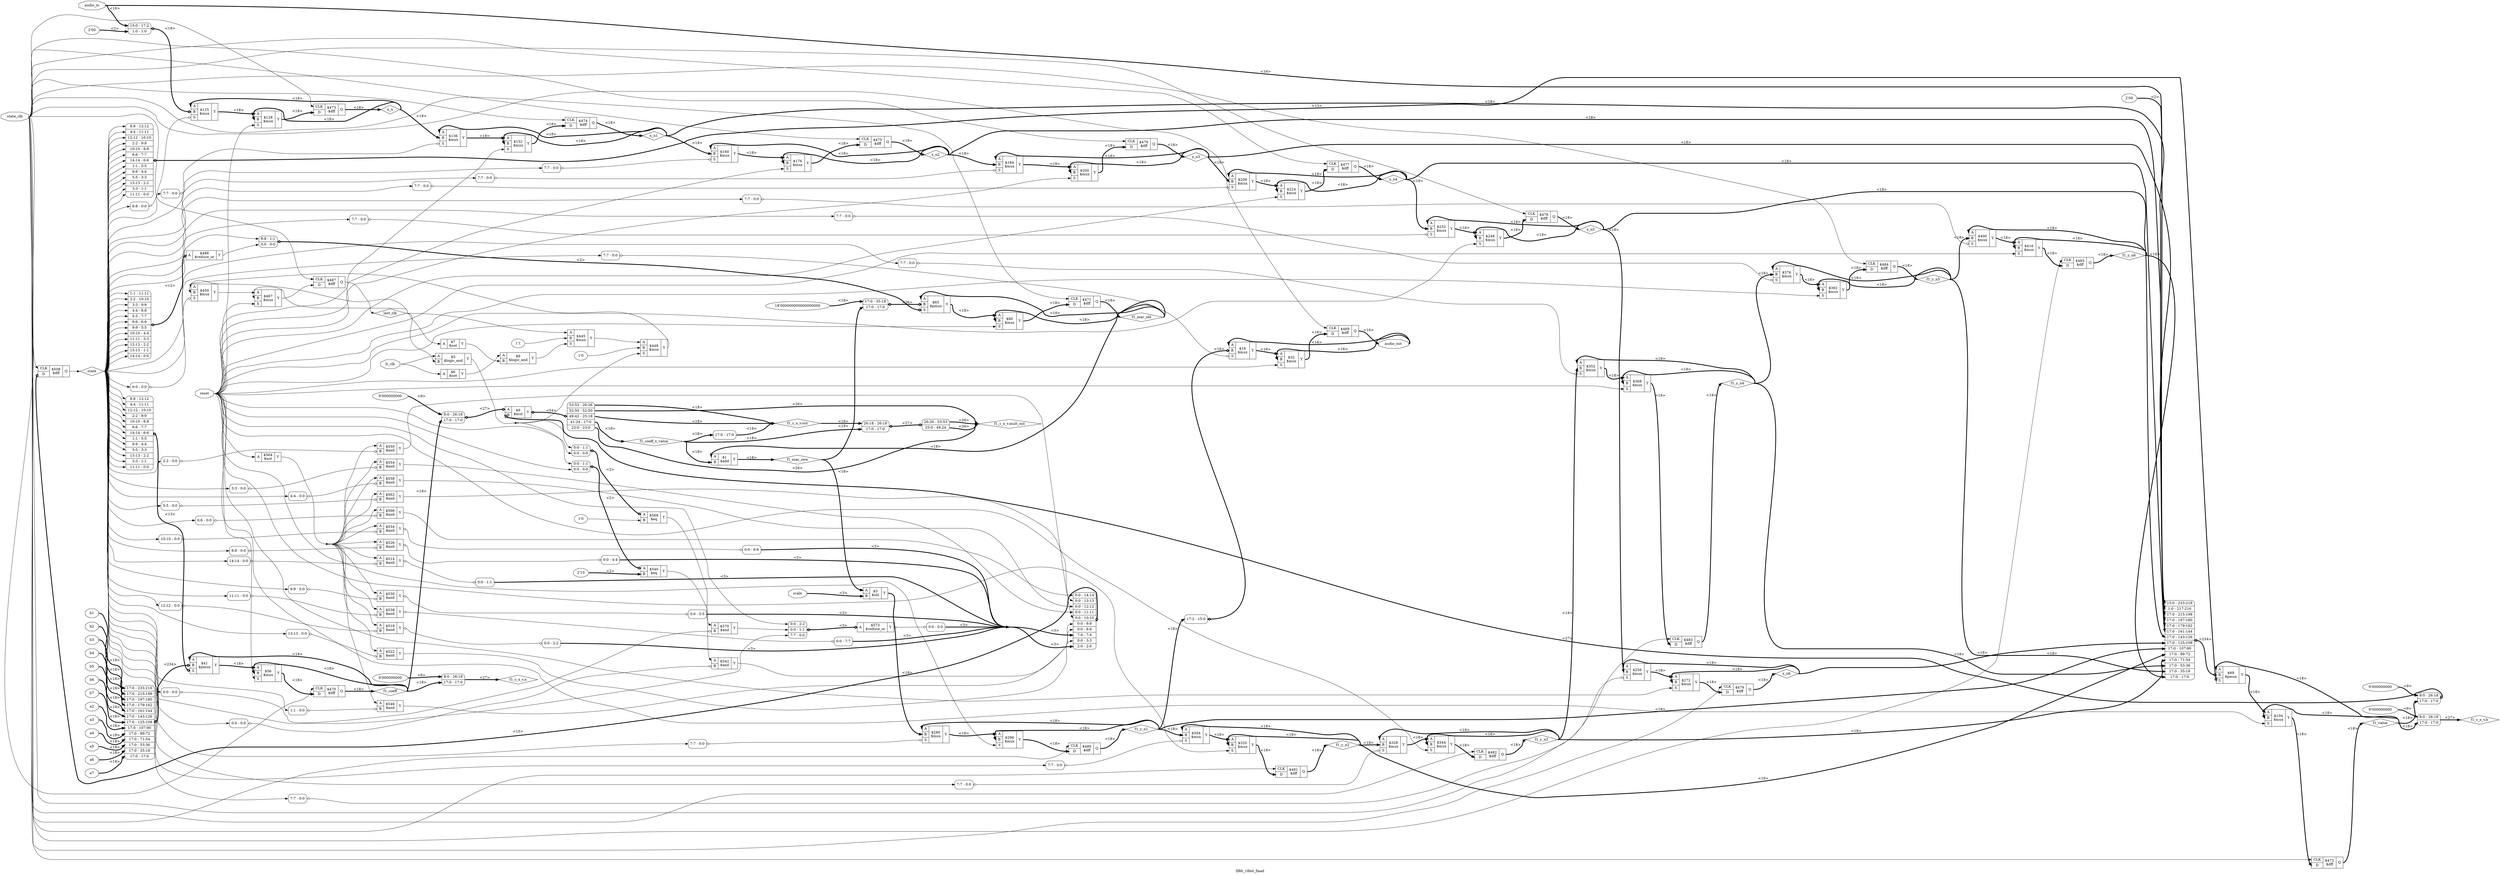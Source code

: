 digraph "IIR6_18bit_fixed" {
label="IIR6_18bit_fixed";
rankdir="LR";
remincross=true;
n59 [ shape=octagon, label="a2", color="black", fontcolor="black" ];
n60 [ shape=octagon, label="a3", color="black", fontcolor="black" ];
n61 [ shape=octagon, label="a4", color="black", fontcolor="black" ];
n62 [ shape=octagon, label="a5", color="black", fontcolor="black" ];
n63 [ shape=octagon, label="a6", color="black", fontcolor="black" ];
n64 [ shape=octagon, label="a7", color="black", fontcolor="black" ];
n65 [ shape=octagon, label="audio_in", color="black", fontcolor="black" ];
n66 [ shape=octagon, label="audio_out", color="black", fontcolor="black" ];
n67 [ shape=octagon, label="b1", color="black", fontcolor="black" ];
n68 [ shape=octagon, label="b2", color="black", fontcolor="black" ];
n69 [ shape=octagon, label="b3", color="black", fontcolor="black" ];
n70 [ shape=octagon, label="b4", color="black", fontcolor="black" ];
n71 [ shape=octagon, label="b5", color="black", fontcolor="black" ];
n72 [ shape=octagon, label="b6", color="black", fontcolor="black" ];
n73 [ shape=octagon, label="b7", color="black", fontcolor="black" ];
n74 [ shape=diamond, label="f1_c_x_v.a", color="black", fontcolor="black" ];
n75 [ shape=diamond, label="f1_c_x_v.b", color="black", fontcolor="black" ];
n76 [ shape=diamond, label="f1_c_x_v.mult_out", color="black", fontcolor="black" ];
n77 [ shape=diamond, label="f1_c_x_v.out", color="black", fontcolor="black" ];
n78 [ shape=diamond, label="f1_coeff", color="black", fontcolor="black" ];
n79 [ shape=diamond, label="f1_coeff_x_value", color="black", fontcolor="black" ];
n80 [ shape=diamond, label="f1_mac_new", color="black", fontcolor="black" ];
n81 [ shape=diamond, label="f1_mac_old", color="black", fontcolor="black" ];
n82 [ shape=diamond, label="f1_value", color="black", fontcolor="black" ];
n83 [ shape=diamond, label="f1_y_n1", color="black", fontcolor="black" ];
n84 [ shape=diamond, label="f1_y_n2", color="black", fontcolor="black" ];
n85 [ shape=diamond, label="f1_y_n3", color="black", fontcolor="black" ];
n86 [ shape=diamond, label="f1_y_n4", color="black", fontcolor="black" ];
n87 [ shape=diamond, label="f1_y_n5", color="black", fontcolor="black" ];
n88 [ shape=diamond, label="f1_y_n6", color="black", fontcolor="black" ];
n89 [ shape=diamond, label="last_clk", color="black", fontcolor="black" ];
n90 [ shape=octagon, label="lr_clk", color="black", fontcolor="black" ];
n91 [ shape=octagon, label="reset", color="black", fontcolor="black" ];
n92 [ shape=octagon, label="scale", color="black", fontcolor="black" ];
n93 [ shape=diamond, label="state", color="black", fontcolor="black" ];
n94 [ shape=octagon, label="state_clk", color="black", fontcolor="black" ];
n95 [ shape=diamond, label="x_n", color="black", fontcolor="black" ];
n96 [ shape=diamond, label="x_n1", color="black", fontcolor="black" ];
n97 [ shape=diamond, label="x_n2", color="black", fontcolor="black" ];
n98 [ shape=diamond, label="x_n3", color="black", fontcolor="black" ];
n99 [ shape=diamond, label="x_n4", color="black", fontcolor="black" ];
n100 [ shape=diamond, label="x_n5", color="black", fontcolor="black" ];
n101 [ shape=diamond, label="x_n6", color="black", fontcolor="black" ];
c105 [ shape=record, label="{{<p102> A|<p103> B}|$1\n$add|{<p104> Y}}" ];
c106 [ shape=record, label="{{<p102> A|<p103> B}|$514\n$and|{<p104> Y}}" ];
x0 [ shape=record, style=rounded, label="<s0> 14:14 - 0:0 " ];
x0:e -> c106:p103:w [arrowhead=odiamond, arrowtail=odiamond, dir=both, color="black", label=""];
x1 [ shape=record, style=rounded, label="<s0> 0:0 - 1:1 " ];
c106:p104:e -> x1:w [arrowhead=odiamond, arrowtail=odiamond, dir=both, color="black", label=""];
c107 [ shape=record, label="{{<p102> A|<p103> B}|$518\n$and|{<p104> Y}}" ];
x2 [ shape=record, style=rounded, label="<s0> 12:12 - 0:0 " ];
x2:e -> c107:p103:w [arrowhead=odiamond, arrowtail=odiamond, dir=both, color="black", label=""];
x3 [ shape=record, style=rounded, label="<s0> 0:0 - 2:2 " ];
c107:p104:e -> x3:w [arrowhead=odiamond, arrowtail=odiamond, dir=both, color="black", label=""];
c108 [ shape=record, label="{{<p102> A|<p103> B}|$522\n$and|{<p104> Y}}" ];
x4 [ shape=record, style=rounded, label="<s0> 13:13 - 0:0 " ];
x4:e -> c108:p103:w [arrowhead=odiamond, arrowtail=odiamond, dir=both, color="black", label=""];
c109 [ shape=record, label="{{<p102> A|<p103> B}|$526\n$and|{<p104> Y}}" ];
x5 [ shape=record, style=rounded, label="<s0> 8:8 - 0:0 " ];
x5:e -> c109:p103:w [arrowhead=odiamond, arrowtail=odiamond, dir=both, color="black", label=""];
x6 [ shape=record, style=rounded, label="<s0> 0:0 - 4:4 " ];
c109:p104:e -> x6:w [arrowhead=odiamond, arrowtail=odiamond, dir=both, color="black", label=""];
c110 [ shape=record, label="{{<p102> A|<p103> B}|$530\n$and|{<p104> Y}}" ];
x7 [ shape=record, style=rounded, label="<s0> 9:9 - 0:0 " ];
x7:e -> c110:p103:w [arrowhead=odiamond, arrowtail=odiamond, dir=both, color="black", label=""];
x8 [ shape=record, style=rounded, label="<s0> 0:0 - 5:5 " ];
c110:p104:e -> x8:w [arrowhead=odiamond, arrowtail=odiamond, dir=both, color="black", label=""];
c111 [ shape=record, label="{{<p102> A|<p103> B}|$534\n$and|{<p104> Y}}" ];
x9 [ shape=record, style=rounded, label="<s0> 10:10 - 0:0 " ];
x9:e -> c111:p103:w [arrowhead=odiamond, arrowtail=odiamond, dir=both, color="black", label=""];
x10 [ shape=record, style=rounded, label="<s0> 0:0 - 6:6 " ];
c111:p104:e -> x10:w [arrowhead=odiamond, arrowtail=odiamond, dir=both, color="black", label=""];
c112 [ shape=record, label="{{<p102> A|<p103> B}|$538\n$and|{<p104> Y}}" ];
x11 [ shape=record, style=rounded, label="<s0> 11:11 - 0:0 " ];
x11:e -> c112:p103:w [arrowhead=odiamond, arrowtail=odiamond, dir=both, color="black", label=""];
x12 [ shape=record, style=rounded, label="<s0> 0:0 - 7:7 " ];
c112:p104:e -> x12:w [arrowhead=odiamond, arrowtail=odiamond, dir=both, color="black", label=""];
c113 [ shape=record, label="{{<p102> A|<p103> B}|$542\n$and|{<p104> Y}}" ];
x13 [ shape=record, style=rounded, label="<s0> 0:0 - 0:0 " ];
x13:e -> c113:p103:w [arrowhead=odiamond, arrowtail=odiamond, dir=both, color="black", label=""];
c114 [ shape=record, label="{{<p102> A|<p103> B}|$546\n$and|{<p104> Y}}" ];
x14 [ shape=record, style=rounded, label="<s0> 1:1 - 0:0 " ];
x14:e -> c114:p103:w [arrowhead=odiamond, arrowtail=odiamond, dir=both, color="black", label=""];
c115 [ shape=record, label="{{<p102> A|<p103> B}|$550\n$and|{<p104> Y}}" ];
x15 [ shape=record, style=rounded, label="<s0> 2:2 - 0:0 " ];
x15:e -> c115:p103:w [arrowhead=odiamond, arrowtail=odiamond, dir=both, color="black", label=""];
c116 [ shape=record, label="{{<p102> A|<p103> B}|$554\n$and|{<p104> Y}}" ];
x16 [ shape=record, style=rounded, label="<s0> 3:3 - 0:0 " ];
x16:e -> c116:p103:w [arrowhead=odiamond, arrowtail=odiamond, dir=both, color="black", label=""];
c117 [ shape=record, label="{{<p102> A|<p103> B}|$558\n$and|{<p104> Y}}" ];
x17 [ shape=record, style=rounded, label="<s0> 4:4 - 0:0 " ];
x17:e -> c117:p103:w [arrowhead=odiamond, arrowtail=odiamond, dir=both, color="black", label=""];
c118 [ shape=record, label="{{<p102> A|<p103> B}|$562\n$and|{<p104> Y}}" ];
x18 [ shape=record, style=rounded, label="<s0> 5:5 - 0:0 " ];
x18:e -> c118:p103:w [arrowhead=odiamond, arrowtail=odiamond, dir=both, color="black", label=""];
c119 [ shape=record, label="{{<p102> A|<p103> B}|$566\n$and|{<p104> Y}}" ];
x19 [ shape=record, style=rounded, label="<s0> 6:6 - 0:0 " ];
x19:e -> c119:p103:w [arrowhead=odiamond, arrowtail=odiamond, dir=both, color="black", label=""];
c120 [ shape=record, label="{{<p102> A|<p103> B}|$570\n$and|{<p104> Y}}" ];
x20 [ shape=record, style=rounded, label="<s0> 0:0 - 0:0 " ];
x20:e -> c120:p103:w [arrowhead=odiamond, arrowtail=odiamond, dir=both, color="black", label=""];
c121 [ shape=record, label="{{<p102> A}|$573\n$reduce_or|{<p104> Y}}" ];
x21 [ shape=record, style=rounded, label="<s2> 0:0 - 2:2 |<s1> 0:0 - 1:1 |<s0> 7:7 - 0:0 " ];
x21:e -> c121:p102:w [arrowhead=odiamond, arrowtail=odiamond, dir=both, color="black", style="setlinewidth(3)", label="<3>"];
x22 [ shape=record, style=rounded, label="<s0> 0:0 - 0:0 " ];
c121:p104:e -> x22:w [arrowhead=odiamond, arrowtail=odiamond, dir=both, color="black", label=""];
c125 [ shape=record, label="{{<p122> CLK|<p123> D}|$508\n$dff|{<p124> Q}}" ];
x23 [ shape=record, style=rounded, label="<s9> 0:0 - 14:14 |<s8> 0:0 - 13:13 |<s7> 0:0 - 12:12 |<s6> 0:0 - 11:11 |<s5> 0:0 - 10:10 |<s4> 0:0 - 9:9 |<s3> 0:0 - 8:8 |<s2> 7:4 - 7:4 |<s1> 0:0 - 3:3 |<s0> 2:0 - 2:0 " ];
x23:e -> c125:p123:w [arrowhead=odiamond, arrowtail=odiamond, dir=both, color="black", style="setlinewidth(3)", label="<15>"];
v25 [ label="2'10" ];
c126 [ shape=record, label="{{<p102> A|<p103> B}|$540\n$eq|{<p104> Y}}" ];
x24 [ shape=record, style=rounded, label="<s1> 0:0 - 1:1 |<s0> 0:0 - 0:0 " ];
x24:e -> c126:p102:w [arrowhead=odiamond, arrowtail=odiamond, dir=both, color="black", style="setlinewidth(3)", label="<2>"];
c127 [ shape=record, label="{{<p102> A}|$564\n$not|{<p104> Y}}" ];
v27 [ label="1'0" ];
c128 [ shape=record, label="{{<p102> A|<p103> B}|$568\n$eq|{<p104> Y}}" ];
x26 [ shape=record, style=rounded, label="<s1> 0:0 - 1:1 |<s0> 0:0 - 0:0 " ];
x26:e -> c128:p102:w [arrowhead=odiamond, arrowtail=odiamond, dir=both, color="black", style="setlinewidth(3)", label="<2>"];
c129 [ shape=record, label="{{<p102> A}|$488\n$reduce_or|{<p104> Y}}" ];
x28 [ shape=record, style=rounded, label="<s11> 1:1 - 11:11 |<s10> 2:2 - 10:10 |<s9> 3:3 - 9:9 |<s8> 4:4 - 8:8 |<s7> 5:5 - 7:7 |<s6> 6:6 - 6:6 |<s5> 9:9 - 5:5 |<s4> 10:10 - 4:4 |<s3> 11:11 - 3:3 |<s2> 12:12 - 2:2 |<s1> 13:13 - 1:1 |<s0> 14:14 - 0:0 " ];
x28:e -> c129:p102:w [arrowhead=odiamond, arrowtail=odiamond, dir=both, color="black", style="setlinewidth(3)", label="<12>"];
c130 [ shape=record, label="{{<p102> A}|$7\n$not|{<p104> Y}}" ];
c131 [ shape=record, label="{{<p102> A|<p103> B}|$5\n$logic_and|{<p104> Y}}" ];
c132 [ shape=record, label="{{<p102> A|<p103> B}|$8\n$logic_and|{<p104> Y}}" ];
c133 [ shape=record, label="{{<p102> A}|$6\n$not|{<p104> Y}}" ];
c134 [ shape=record, label="{{<p122> CLK|<p123> D}|$469\n$dff|{<p124> Q}}" ];
c135 [ shape=record, label="{{<p122> CLK|<p123> D}|$470\n$dff|{<p124> Q}}" ];
c136 [ shape=record, label="{{<p122> CLK|<p123> D}|$471\n$dff|{<p124> Q}}" ];
c137 [ shape=record, label="{{<p122> CLK|<p123> D}|$472\n$dff|{<p124> Q}}" ];
c138 [ shape=record, label="{{<p122> CLK|<p123> D}|$473\n$dff|{<p124> Q}}" ];
c139 [ shape=record, label="{{<p122> CLK|<p123> D}|$474\n$dff|{<p124> Q}}" ];
c140 [ shape=record, label="{{<p122> CLK|<p123> D}|$475\n$dff|{<p124> Q}}" ];
c141 [ shape=record, label="{{<p122> CLK|<p123> D}|$476\n$dff|{<p124> Q}}" ];
c142 [ shape=record, label="{{<p122> CLK|<p123> D}|$477\n$dff|{<p124> Q}}" ];
c143 [ shape=record, label="{{<p122> CLK|<p123> D}|$478\n$dff|{<p124> Q}}" ];
c144 [ shape=record, label="{{<p122> CLK|<p123> D}|$479\n$dff|{<p124> Q}}" ];
c145 [ shape=record, label="{{<p122> CLK|<p123> D}|$480\n$dff|{<p124> Q}}" ];
c146 [ shape=record, label="{{<p122> CLK|<p123> D}|$481\n$dff|{<p124> Q}}" ];
c147 [ shape=record, label="{{<p122> CLK|<p123> D}|$482\n$dff|{<p124> Q}}" ];
c148 [ shape=record, label="{{<p122> CLK|<p123> D}|$483\n$dff|{<p124> Q}}" ];
c149 [ shape=record, label="{{<p122> CLK|<p123> D}|$484\n$dff|{<p124> Q}}" ];
c150 [ shape=record, label="{{<p122> CLK|<p123> D}|$485\n$dff|{<p124> Q}}" ];
c151 [ shape=record, label="{{<p122> CLK|<p123> D}|$487\n$dff|{<p124> Q}}" ];
c153 [ shape=record, label="{{<p102> A|<p103> B|<p152> S}|$104\n$mux|{<p104> Y}}" ];
v30 [ label="2'00" ];
c154 [ shape=record, label="{{<p102> A|<p103> B|<p152> S}|$125\n$mux|{<p104> Y}}" ];
x29 [ shape=record, style=rounded, label="<s1> 15:0 - 17:2 |<s0> 1:0 - 1:0 " ];
x29:e -> c154:p103:w [arrowhead=odiamond, arrowtail=odiamond, dir=both, color="black", style="setlinewidth(3)", label="<18>"];
x31 [ shape=record, style=rounded, label="<s0> 8:8 - 0:0 " ];
x31:e -> c154:p152:w [arrowhead=odiamond, arrowtail=odiamond, dir=both, color="black", label=""];
c155 [ shape=record, label="{{<p102> A|<p103> B|<p152> S}|$128\n$mux|{<p104> Y}}" ];
c156 [ shape=record, label="{{<p102> A|<p103> B|<p152> S}|$136\n$mux|{<p104> Y}}" ];
x32 [ shape=record, style=rounded, label="<s0> 7:7 - 0:0 " ];
x32:e -> c156:p152:w [arrowhead=odiamond, arrowtail=odiamond, dir=both, color="black", label=""];
c157 [ shape=record, label="{{<p102> A|<p103> B|<p152> S}|$152\n$mux|{<p104> Y}}" ];
c158 [ shape=record, label="{{<p102> A|<p103> B|<p152> S}|$16\n$mux|{<p104> Y}}" ];
x33 [ shape=record, style=rounded, label="<s0> 17:2 - 15:0 " ];
x33:e -> c158:p103:w [arrowhead=odiamond, arrowtail=odiamond, dir=both, color="black", style="setlinewidth(3)", label="<16>"];
x34 [ shape=record, style=rounded, label="<s0> 7:7 - 0:0 " ];
x34:e -> c158:p152:w [arrowhead=odiamond, arrowtail=odiamond, dir=both, color="black", label=""];
c159 [ shape=record, label="{{<p102> A|<p103> B|<p152> S}|$160\n$mux|{<p104> Y}}" ];
x35 [ shape=record, style=rounded, label="<s0> 7:7 - 0:0 " ];
x35:e -> c159:p152:w [arrowhead=odiamond, arrowtail=odiamond, dir=both, color="black", label=""];
c160 [ shape=record, label="{{<p102> A|<p103> B|<p152> S}|$176\n$mux|{<p104> Y}}" ];
c161 [ shape=record, label="{{<p102> A|<p103> B|<p152> S}|$184\n$mux|{<p104> Y}}" ];
x36 [ shape=record, style=rounded, label="<s0> 7:7 - 0:0 " ];
x36:e -> c161:p152:w [arrowhead=odiamond, arrowtail=odiamond, dir=both, color="black", label=""];
c162 [ shape=record, label="{{<p102> A|<p103> B|<p152> S}|$200\n$mux|{<p104> Y}}" ];
c163 [ shape=record, label="{{<p102> A|<p103> B|<p152> S}|$208\n$mux|{<p104> Y}}" ];
x37 [ shape=record, style=rounded, label="<s0> 7:7 - 0:0 " ];
x37:e -> c163:p152:w [arrowhead=odiamond, arrowtail=odiamond, dir=both, color="black", label=""];
c164 [ shape=record, label="{{<p102> A|<p103> B|<p152> S}|$224\n$mux|{<p104> Y}}" ];
c165 [ shape=record, label="{{<p102> A|<p103> B|<p152> S}|$232\n$mux|{<p104> Y}}" ];
x38 [ shape=record, style=rounded, label="<s0> 7:7 - 0:0 " ];
x38:e -> c165:p152:w [arrowhead=odiamond, arrowtail=odiamond, dir=both, color="black", label=""];
c166 [ shape=record, label="{{<p102> A|<p103> B|<p152> S}|$248\n$mux|{<p104> Y}}" ];
c167 [ shape=record, label="{{<p102> A|<p103> B|<p152> S}|$256\n$mux|{<p104> Y}}" ];
x39 [ shape=record, style=rounded, label="<s0> 7:7 - 0:0 " ];
x39:e -> c167:p152:w [arrowhead=odiamond, arrowtail=odiamond, dir=both, color="black", label=""];
c168 [ shape=record, label="{{<p102> A|<p103> B|<p152> S}|$272\n$mux|{<p104> Y}}" ];
c169 [ shape=record, label="{{<p102> A|<p103> B|<p152> S}|$280\n$mux|{<p104> Y}}" ];
x40 [ shape=record, style=rounded, label="<s0> 7:7 - 0:0 " ];
x40:e -> c169:p152:w [arrowhead=odiamond, arrowtail=odiamond, dir=both, color="black", label=""];
c170 [ shape=record, label="{{<p102> A|<p103> B|<p152> S}|$296\n$mux|{<p104> Y}}" ];
c171 [ shape=record, label="{{<p102> A|<p103> B|<p152> S}|$304\n$mux|{<p104> Y}}" ];
x41 [ shape=record, style=rounded, label="<s0> 7:7 - 0:0 " ];
x41:e -> c171:p152:w [arrowhead=odiamond, arrowtail=odiamond, dir=both, color="black", label=""];
c172 [ shape=record, label="{{<p102> A|<p103> B|<p152> S}|$32\n$mux|{<p104> Y}}" ];
c173 [ shape=record, label="{{<p102> A|<p103> B|<p152> S}|$320\n$mux|{<p104> Y}}" ];
c174 [ shape=record, label="{{<p102> A|<p103> B|<p152> S}|$328\n$mux|{<p104> Y}}" ];
x42 [ shape=record, style=rounded, label="<s0> 7:7 - 0:0 " ];
x42:e -> c174:p152:w [arrowhead=odiamond, arrowtail=odiamond, dir=both, color="black", label=""];
c175 [ shape=record, label="{{<p102> A|<p103> B|<p152> S}|$344\n$mux|{<p104> Y}}" ];
c176 [ shape=record, label="{{<p102> A|<p103> B|<p152> S}|$352\n$mux|{<p104> Y}}" ];
x43 [ shape=record, style=rounded, label="<s0> 7:7 - 0:0 " ];
x43:e -> c176:p152:w [arrowhead=odiamond, arrowtail=odiamond, dir=both, color="black", label=""];
c177 [ shape=record, label="{{<p102> A|<p103> B|<p152> S}|$368\n$mux|{<p104> Y}}" ];
c178 [ shape=record, label="{{<p102> A|<p103> B|<p152> S}|$376\n$mux|{<p104> Y}}" ];
x44 [ shape=record, style=rounded, label="<s0> 7:7 - 0:0 " ];
x44:e -> c178:p152:w [arrowhead=odiamond, arrowtail=odiamond, dir=both, color="black", label=""];
c179 [ shape=record, label="{{<p102> A|<p103> B|<p152> S}|$392\n$mux|{<p104> Y}}" ];
c180 [ shape=record, label="{{<p102> A|<p103> B|<p152> S}|$400\n$mux|{<p104> Y}}" ];
x45 [ shape=record, style=rounded, label="<s0> 7:7 - 0:0 " ];
x45:e -> c180:p152:w [arrowhead=odiamond, arrowtail=odiamond, dir=both, color="black", label=""];
c181 [ shape=record, label="{{<p102> A|<p103> B|<p152> S}|$41\n$pmux|{<p104> Y}}" ];
x46 [ shape=record, style=rounded, label="<s12> 17:0 - 233:216 |<s11> 17:0 - 215:198 |<s10> 17:0 - 197:180 |<s9> 17:0 - 179:162 |<s8> 17:0 - 161:144 |<s7> 17:0 - 143:126 |<s6> 17:0 - 125:108 |<s5> 17:0 - 107:90 |<s4> 17:0 - 89:72 |<s3> 17:0 - 71:54 |<s2> 17:0 - 53:36 |<s1> 17:0 - 35:18 |<s0> 17:0 - 17:0 " ];
x46:e -> c181:p103:w [arrowhead=odiamond, arrowtail=odiamond, dir=both, color="black", style="setlinewidth(3)", label="<234>"];
x47 [ shape=record, style=rounded, label="<s12> 8:8 - 12:12 |<s11> 4:4 - 11:11 |<s10> 12:12 - 10:10 |<s9> 2:2 - 9:9 |<s8> 10:10 - 8:8 |<s7> 6:6 - 7:7 |<s6> 14:14 - 6:6 |<s5> 1:1 - 5:5 |<s4> 9:9 - 4:4 |<s3> 5:5 - 3:3 |<s2> 13:13 - 2:2 |<s1> 3:3 - 1:1 |<s0> 11:11 - 0:0 " ];
x47:e -> c181:p152:w [arrowhead=odiamond, arrowtail=odiamond, dir=both, color="black", style="setlinewidth(3)", label="<13>"];
c182 [ shape=record, label="{{<p102> A|<p103> B|<p152> S}|$416\n$mux|{<p104> Y}}" ];
v48 [ label="1'1" ];
c183 [ shape=record, label="{{<p102> A|<p103> B|<p152> S}|$445\n$mux|{<p104> Y}}" ];
v49 [ label="1'0" ];
c184 [ shape=record, label="{{<p102> A|<p103> B|<p152> S}|$448\n$mux|{<p104> Y}}" ];
c185 [ shape=record, label="{{<p102> A|<p103> B|<p152> S}|$450\n$mux|{<p104> Y}}" ];
x50 [ shape=record, style=rounded, label="<s0> 0:0 - 0:0 " ];
x50:e -> c185:p152:w [arrowhead=odiamond, arrowtail=odiamond, dir=both, color="black", label=""];
c186 [ shape=record, label="{{<p102> A|<p103> B|<p152> S}|$467\n$mux|{<p104> Y}}" ];
c187 [ shape=record, label="{{<p102> A|<p103> B|<p152> S}|$56\n$mux|{<p104> Y}}" ];
v52 [ label="18'000000000000000000" ];
c188 [ shape=record, label="{{<p102> A|<p103> B|<p152> S}|$65\n$pmux|{<p104> Y}}" ];
x51 [ shape=record, style=rounded, label="<s1> 17:0 - 35:18 |<s0> 17:0 - 17:0 " ];
x51:e -> c188:p103:w [arrowhead=odiamond, arrowtail=odiamond, dir=both, color="black", style="setlinewidth(3)", label="<36>"];
x53 [ shape=record, style=rounded, label="<s1> 8:8 - 1:1 |<s0> 0:0 - 0:0 " ];
x53:e -> c188:p152:w [arrowhead=odiamond, arrowtail=odiamond, dir=both, color="black", style="setlinewidth(3)", label="<2>"];
c189 [ shape=record, label="{{<p102> A|<p103> B|<p152> S}|$80\n$mux|{<p104> Y}}" ];
v55 [ label="2'00" ];
c190 [ shape=record, label="{{<p102> A|<p103> B|<p152> S}|$89\n$pmux|{<p104> Y}}" ];
x54 [ shape=record, style=rounded, label="<s13> 15:0 - 233:218 |<s12> 1:0 - 217:216 |<s11> 17:0 - 215:198 |<s10> 17:0 - 197:180 |<s9> 17:0 - 179:162 |<s8> 17:0 - 161:144 |<s7> 17:0 - 143:126 |<s6> 17:0 - 125:108 |<s5> 17:0 - 107:90 |<s4> 17:0 - 89:72 |<s3> 17:0 - 71:54 |<s2> 17:0 - 53:36 |<s1> 17:0 - 35:18 |<s0> 17:0 - 17:0 " ];
x54:e -> c190:p103:w [arrowhead=odiamond, arrowtail=odiamond, dir=both, color="black", style="setlinewidth(3)", label="<234>"];
x56 [ shape=record, style=rounded, label="<s12> 8:8 - 12:12 |<s11> 4:4 - 11:11 |<s10> 12:12 - 10:10 |<s9> 2:2 - 9:9 |<s8> 10:10 - 8:8 |<s7> 6:6 - 7:7 |<s6> 14:14 - 6:6 |<s5> 1:1 - 5:5 |<s4> 9:9 - 4:4 |<s3> 5:5 - 3:3 |<s2> 13:13 - 2:2 |<s1> 3:3 - 1:1 |<s0> 11:11 - 0:0 " ];
x56:e -> c190:p152:w [arrowhead=odiamond, arrowtail=odiamond, dir=both, color="black", style="setlinewidth(3)", label="<13>"];
c191 [ shape=record, label="{{<p102> A|<p103> B}|$3\n$shl|{<p104> Y}}" ];
v58 [ label="9'000000000" ];
v60 [ label="9'000000000" ];
c192 [ shape=record, label="{{<p102> A|<p103> B}|$9\n$mul|{<p104> Y}}" ];
x57 [ shape=record, style=rounded, label="<s1> 8:0 - 26:18 |<s0> 17:0 - 17:0 " ];
x57:e -> c192:p102:w [arrowhead=odiamond, arrowtail=odiamond, dir=both, color="black", style="setlinewidth(3)", label="<27>"];
x59 [ shape=record, style=rounded, label="<s1> 8:0 - 26:18 |<s0> 17:0 - 17:0 " ];
x59:e -> c192:p103:w [arrowhead=odiamond, arrowtail=odiamond, dir=both, color="black", style="setlinewidth(3)", label="<27>"];
x61 [ shape=record, style=rounded, label="<s4> 53:53 - 26:26 |<s3> 52:50 - 52:50 |<s2> 49:42 - 25:18 |<s1> 41:24 - 17:0 |<s0> 23:0 - 23:0 " ];
c192:p104:e -> x61:w [arrowhead=odiamond, arrowtail=odiamond, dir=both, color="black", style="setlinewidth(3)", label="<54>"];
v63 [ label="9'000000000" ];
x62 [ shape=record, style=rounded, label="<s1> 8:0 - 26:18 |<s0> 17:0 - 17:0 " ];
v65 [ label="9'000000000" ];
x64 [ shape=record, style=rounded, label="<s1> 8:0 - 26:18 |<s0> 17:0 - 17:0 " ];
x66 [ shape=record, style=rounded, label="<s1> 26:18 - 26:18 |<s0> 17:0 - 17:0 " ];
x67 [ shape=record, style=rounded, label="<s1> 26:26 - 53:53 |<s0> 25:0 - 49:24 " ];
x66:e -> x67:w [arrowhead=odiamond, arrowtail=odiamond, dir=both, color="black", style="setlinewidth(3)", label="<27>"];
x68 [ shape=record, style=rounded, label="<s0> 17:0 - 17:0 " ];
c179:p104:e -> c149:p123:w [color="black", style="setlinewidth(3)", label="<18>"];
c143:p124:e -> n100:w [color="black", style="setlinewidth(3)", label="<18>"];
n100:e -> c165:p102:w [color="black", style="setlinewidth(3)", label="<18>"];
n100:e -> c166:p103:w [color="black", style="setlinewidth(3)", label="<18>"];
n100:e -> c167:p103:w [color="black", style="setlinewidth(3)", label="<18>"];
n100:e -> x54:s7:w [color="black", style="setlinewidth(3)", label="<18>"];
c144:p124:e -> n101:w [color="black", style="setlinewidth(3)", label="<18>"];
n101:e -> c167:p102:w [color="black", style="setlinewidth(3)", label="<18>"];
n101:e -> c168:p103:w [color="black", style="setlinewidth(3)", label="<18>"];
n101:e -> x54:s6:w [color="black", style="setlinewidth(3)", label="<18>"];
c182:p104:e -> c150:p123:w [color="black", style="setlinewidth(3)", label="<18>"];
c186:p104:e -> c151:p123:w [color="black", label=""];
c157:p104:e -> c139:p123:w [color="black", style="setlinewidth(3)", label="<18>"];
c160:p104:e -> c140:p123:w [color="black", style="setlinewidth(3)", label="<18>"];
c162:p104:e -> c141:p123:w [color="black", style="setlinewidth(3)", label="<18>"];
c164:p104:e -> c142:p123:w [color="black", style="setlinewidth(3)", label="<18>"];
c166:p104:e -> c143:p123:w [color="black", style="setlinewidth(3)", label="<18>"];
c168:p104:e -> c144:p123:w [color="black", style="setlinewidth(3)", label="<18>"];
c155:p104:e -> c138:p123:w [color="black", style="setlinewidth(3)", label="<18>"];
c172:p104:e -> c134:p123:w [color="black", style="setlinewidth(3)", label="<16>"];
c108:p104:e -> x23:s1:w [color="black", label=""];
c113:p104:e -> x23:s3:w [color="black", label=""];
c114:p104:e -> x23:s4:w [color="black", label=""];
c115:p104:e -> x23:s5:w [color="black", label=""];
c116:p104:e -> x23:s6:w [color="black", label=""];
c117:p104:e -> x23:s7:w [color="black", label=""];
c118:p104:e -> x23:s8:w [color="black", label=""];
c119:p104:e -> x23:s9:w [color="black", label=""];
c120:p104:e -> x21:s1:w [color="black", label=""];
c126:p104:e -> c113:p102:w [color="black", label=""];
c187:p104:e -> c135:p123:w [color="black", style="setlinewidth(3)", label="<18>"];
n30 [ shape=point ];
c127:p104:e -> n30:w [color="black", label=""];
n30:e -> c106:p102:w [color="black", label=""];
n30:e -> c107:p102:w [color="black", label=""];
n30:e -> c108:p102:w [color="black", label=""];
n30:e -> c109:p102:w [color="black", label=""];
n30:e -> c110:p102:w [color="black", label=""];
n30:e -> c111:p102:w [color="black", label=""];
n30:e -> c112:p102:w [color="black", label=""];
n30:e -> c114:p102:w [color="black", label=""];
n30:e -> c115:p102:w [color="black", label=""];
n30:e -> c116:p102:w [color="black", label=""];
n30:e -> c117:p102:w [color="black", label=""];
n30:e -> c118:p102:w [color="black", label=""];
n30:e -> c119:p102:w [color="black", label=""];
c128:p104:e -> c120:p102:w [color="black", label=""];
c129:p104:e -> x53:s0:w [color="black", label=""];
n33 [ shape=point ];
x10:s0:e -> n33:w [color="black", style="setlinewidth(3)", label="<3>"];
x12:s0:e -> n33:w [color="black", style="setlinewidth(3)", label="<3>"];
x1:s0:e -> n33:w [color="black", style="setlinewidth(3)", label="<3>"];
x22:s0:e -> n33:w [color="black", style="setlinewidth(3)", label="<3>"];
x3:s0:e -> n33:w [color="black", style="setlinewidth(3)", label="<3>"];
x6:s0:e -> n33:w [color="black", style="setlinewidth(3)", label="<3>"];
x8:s0:e -> n33:w [color="black", style="setlinewidth(3)", label="<3>"];
n33:e -> x23:s0:w [color="black", style="setlinewidth(3)", label="<3>"];
n33:e -> x23:s2:w [color="black", style="setlinewidth(3)", label="<3>"];
c130:p104:e -> c132:p103:w [color="black", label=""];
n35 [ shape=point ];
c131:p104:e -> n35:w [color="black", label=""];
n35:e -> c184:p152:w [color="black", label=""];
n35:e -> x24:s1:w [color="black", label=""];
n35:e -> x26:s1:w [color="black", label=""];
c132:p104:e -> c183:p152:w [color="black", label=""];
c133:p104:e -> c132:p102:w [color="black", label=""];
c154:p104:e -> c155:p102:w [color="black", style="setlinewidth(3)", label="<18>"];
c156:p104:e -> c157:p102:w [color="black", style="setlinewidth(3)", label="<18>"];
c189:p104:e -> c136:p123:w [color="black", style="setlinewidth(3)", label="<18>"];
c159:p104:e -> c160:p102:w [color="black", style="setlinewidth(3)", label="<18>"];
c158:p104:e -> c172:p102:w [color="black", style="setlinewidth(3)", label="<16>"];
c161:p104:e -> c162:p102:w [color="black", style="setlinewidth(3)", label="<18>"];
c163:p104:e -> c164:p102:w [color="black", style="setlinewidth(3)", label="<18>"];
c165:p104:e -> c166:p102:w [color="black", style="setlinewidth(3)", label="<18>"];
c167:p104:e -> c168:p102:w [color="black", style="setlinewidth(3)", label="<18>"];
c169:p104:e -> c170:p102:w [color="black", style="setlinewidth(3)", label="<18>"];
c171:p104:e -> c173:p102:w [color="black", style="setlinewidth(3)", label="<18>"];
c174:p104:e -> c175:p102:w [color="black", style="setlinewidth(3)", label="<18>"];
c176:p104:e -> c177:p102:w [color="black", style="setlinewidth(3)", label="<18>"];
c153:p104:e -> c137:p123:w [color="black", style="setlinewidth(3)", label="<18>"];
c178:p104:e -> c179:p102:w [color="black", style="setlinewidth(3)", label="<18>"];
c180:p104:e -> c182:p102:w [color="black", style="setlinewidth(3)", label="<18>"];
c181:p104:e -> c187:p102:w [color="black", style="setlinewidth(3)", label="<18>"];
c183:p104:e -> c184:p102:w [color="black", label=""];
c184:p104:e -> c185:p103:w [color="black", label=""];
c185:p104:e -> c186:p102:w [color="black", label=""];
c188:p104:e -> c189:p102:w [color="black", style="setlinewidth(3)", label="<18>"];
c190:p104:e -> c153:p102:w [color="black", style="setlinewidth(3)", label="<18>"];
c191:p104:e -> c169:p103:w [color="black", style="setlinewidth(3)", label="<18>"];
n59:e -> x46:s5:w [color="black", style="setlinewidth(3)", label="<18>"];
c170:p104:e -> c145:p123:w [color="black", style="setlinewidth(3)", label="<18>"];
n60:e -> x46:s4:w [color="black", style="setlinewidth(3)", label="<18>"];
n61:e -> x46:s3:w [color="black", style="setlinewidth(3)", label="<18>"];
n62:e -> x46:s2:w [color="black", style="setlinewidth(3)", label="<18>"];
n63:e -> x46:s1:w [color="black", style="setlinewidth(3)", label="<18>"];
n64:e -> x46:s0:w [color="black", style="setlinewidth(3)", label="<18>"];
n65:e -> x29:s1:w [color="black", style="setlinewidth(3)", label="<16>"];
n65:e -> x54:s13:w [color="black", style="setlinewidth(3)", label="<16>"];
c134:p124:e -> n66:w [color="black", style="setlinewidth(3)", label="<16>"];
n66:e -> c158:p102:w [color="black", style="setlinewidth(3)", label="<16>"];
n66:e -> c172:p103:w [color="black", style="setlinewidth(3)", label="<16>"];
n67:e -> x46:s12:w [color="black", style="setlinewidth(3)", label="<18>"];
n68:e -> x46:s11:w [color="black", style="setlinewidth(3)", label="<18>"];
n69:e -> x46:s10:w [color="black", style="setlinewidth(3)", label="<18>"];
c173:p104:e -> c146:p123:w [color="black", style="setlinewidth(3)", label="<18>"];
n70:e -> x46:s9:w [color="black", style="setlinewidth(3)", label="<18>"];
n71:e -> x46:s8:w [color="black", style="setlinewidth(3)", label="<18>"];
n72:e -> x46:s7:w [color="black", style="setlinewidth(3)", label="<18>"];
n73:e -> x46:s6:w [color="black", style="setlinewidth(3)", label="<18>"];
x62:e -> n74:w [color="black", style="setlinewidth(3)", label="<27>"];
x64:e -> n75:w [color="black", style="setlinewidth(3)", label="<27>"];
x61:s0:e -> n76:w [color="black", style="setlinewidth(3)", label="<26>"];
x61:s3:e -> n76:w [color="black", style="setlinewidth(3)", label="<26>"];
x67:s0:e -> n76:w [color="black", style="setlinewidth(3)", label="<26>"];
x67:s1:e -> n76:w [color="black", style="setlinewidth(3)", label="<26>"];
x61:s2:e -> n77:w [color="black", style="setlinewidth(3)", label="<18>"];
x61:s4:e -> n77:w [color="black", style="setlinewidth(3)", label="<18>"];
x68:s0:e -> n77:w [color="black", style="setlinewidth(3)", label="<18>"];
n77:e -> x66:s1:w [color="black", style="setlinewidth(3)", label="<18>"];
c135:p124:e -> n78:w [color="black", style="setlinewidth(3)", label="<18>"];
n78:e -> c181:p102:w [color="black", style="setlinewidth(3)", label="<18>"];
n78:e -> c187:p103:w [color="black", style="setlinewidth(3)", label="<18>"];
n78:e -> x57:s0:w [color="black", style="setlinewidth(3)", label="<18>"];
n78:e -> x62:s0:w [color="black", style="setlinewidth(3)", label="<18>"];
x61:s1:e -> n79:w [color="black", style="setlinewidth(3)", label="<18>"];
n79:e -> c105:p103:w [color="black", style="setlinewidth(3)", label="<18>"];
n79:e -> x66:s0:w [color="black", style="setlinewidth(3)", label="<18>"];
n79:e -> x68:w [color="black", style="setlinewidth(3)", label="<18>"];
c175:p104:e -> c147:p123:w [color="black", style="setlinewidth(3)", label="<18>"];
c105:p104:e -> n80:w [color="black", style="setlinewidth(3)", label="<18>"];
n80:e -> c191:p102:w [color="black", style="setlinewidth(3)", label="<18>"];
n80:e -> x51:s0:w [color="black", style="setlinewidth(3)", label="<18>"];
c136:p124:e -> n81:w [color="black", style="setlinewidth(3)", label="<18>"];
n81:e -> c105:p102:w [color="black", style="setlinewidth(3)", label="<18>"];
n81:e -> c188:p102:w [color="black", style="setlinewidth(3)", label="<18>"];
n81:e -> c189:p103:w [color="black", style="setlinewidth(3)", label="<18>"];
c137:p124:e -> n82:w [color="black", style="setlinewidth(3)", label="<18>"];
n82:e -> c153:p103:w [color="black", style="setlinewidth(3)", label="<18>"];
n82:e -> c190:p102:w [color="black", style="setlinewidth(3)", label="<18>"];
n82:e -> x59:s0:w [color="black", style="setlinewidth(3)", label="<18>"];
n82:e -> x64:s0:w [color="black", style="setlinewidth(3)", label="<18>"];
c145:p124:e -> n83:w [color="black", style="setlinewidth(3)", label="<18>"];
n83:e -> c169:p102:w [color="black", style="setlinewidth(3)", label="<18>"];
n83:e -> c170:p103:w [color="black", style="setlinewidth(3)", label="<18>"];
n83:e -> c171:p103:w [color="black", style="setlinewidth(3)", label="<18>"];
n83:e -> x33:s0:w [color="black", style="setlinewidth(3)", label="<18>"];
n83:e -> x54:s5:w [color="black", style="setlinewidth(3)", label="<18>"];
c146:p124:e -> n84:w [color="black", style="setlinewidth(3)", label="<18>"];
n84:e -> c171:p102:w [color="black", style="setlinewidth(3)", label="<18>"];
n84:e -> c173:p103:w [color="black", style="setlinewidth(3)", label="<18>"];
n84:e -> c174:p103:w [color="black", style="setlinewidth(3)", label="<18>"];
n84:e -> x54:s4:w [color="black", style="setlinewidth(3)", label="<18>"];
c147:p124:e -> n85:w [color="black", style="setlinewidth(3)", label="<18>"];
n85:e -> c174:p102:w [color="black", style="setlinewidth(3)", label="<18>"];
n85:e -> c175:p103:w [color="black", style="setlinewidth(3)", label="<18>"];
n85:e -> c176:p103:w [color="black", style="setlinewidth(3)", label="<18>"];
n85:e -> x54:s3:w [color="black", style="setlinewidth(3)", label="<18>"];
c148:p124:e -> n86:w [color="black", style="setlinewidth(3)", label="<18>"];
n86:e -> c176:p102:w [color="black", style="setlinewidth(3)", label="<18>"];
n86:e -> c177:p103:w [color="black", style="setlinewidth(3)", label="<18>"];
n86:e -> c178:p103:w [color="black", style="setlinewidth(3)", label="<18>"];
n86:e -> x54:s2:w [color="black", style="setlinewidth(3)", label="<18>"];
c149:p124:e -> n87:w [color="black", style="setlinewidth(3)", label="<18>"];
n87:e -> c178:p102:w [color="black", style="setlinewidth(3)", label="<18>"];
n87:e -> c179:p103:w [color="black", style="setlinewidth(3)", label="<18>"];
n87:e -> c180:p103:w [color="black", style="setlinewidth(3)", label="<18>"];
n87:e -> x54:s1:w [color="black", style="setlinewidth(3)", label="<18>"];
c150:p124:e -> n88:w [color="black", style="setlinewidth(3)", label="<18>"];
n88:e -> c180:p102:w [color="black", style="setlinewidth(3)", label="<18>"];
n88:e -> c182:p103:w [color="black", style="setlinewidth(3)", label="<18>"];
n88:e -> x54:s0:w [color="black", style="setlinewidth(3)", label="<18>"];
c151:p124:e -> n89:w [color="black", label=""];
n89:e -> c130:p102:w [color="black", label=""];
n89:e -> c131:p103:w [color="black", label=""];
n89:e -> c183:p102:w [color="black", label=""];
n89:e -> c185:p102:w [color="black", label=""];
n89:e -> c186:p103:w [color="black", label=""];
c177:p104:e -> c148:p123:w [color="black", style="setlinewidth(3)", label="<18>"];
n90:e -> c131:p102:w [color="black", label=""];
n90:e -> c133:p102:w [color="black", label=""];
n91:e -> c127:p102:w [color="black", label=""];
n91:e -> c153:p152:w [color="black", label=""];
n91:e -> c155:p152:w [color="black", label=""];
n91:e -> c157:p152:w [color="black", label=""];
n91:e -> c160:p152:w [color="black", label=""];
n91:e -> c162:p152:w [color="black", label=""];
n91:e -> c164:p152:w [color="black", label=""];
n91:e -> c166:p152:w [color="black", label=""];
n91:e -> c168:p152:w [color="black", label=""];
n91:e -> c170:p152:w [color="black", label=""];
n91:e -> c172:p152:w [color="black", label=""];
n91:e -> c173:p152:w [color="black", label=""];
n91:e -> c175:p152:w [color="black", label=""];
n91:e -> c177:p152:w [color="black", label=""];
n91:e -> c179:p152:w [color="black", label=""];
n91:e -> c182:p152:w [color="black", label=""];
n91:e -> c186:p152:w [color="black", label=""];
n91:e -> c187:p152:w [color="black", label=""];
n91:e -> c189:p152:w [color="black", label=""];
n91:e -> x21:s2:w [color="black", label=""];
n91:e -> x24:s0:w [color="black", label=""];
n91:e -> x26:s0:w [color="black", label=""];
n92:e -> c191:p103:w [color="black", style="setlinewidth(3)", label="<3>"];
c125:p124:e -> n93:w [color="black", label=""];
n93:e -> x0:s0:w [color="black", label=""];
n93:e -> x11:s0:w [color="black", label=""];
n93:e -> x13:s0:w [color="black", label=""];
n93:e -> x14:s0:w [color="black", label=""];
n93:e -> x15:s0:w [color="black", label=""];
n93:e -> x16:s0:w [color="black", label=""];
n93:e -> x17:s0:w [color="black", label=""];
n93:e -> x18:s0:w [color="black", label=""];
n93:e -> x19:s0:w [color="black", label=""];
n93:e -> x20:s0:w [color="black", label=""];
n93:e -> x21:s0:w [color="black", label=""];
n93:e -> x28:s0:w [color="black", label=""];
n93:e -> x28:s1:w [color="black", label=""];
n93:e -> x28:s10:w [color="black", label=""];
n93:e -> x28:s11:w [color="black", label=""];
n93:e -> x28:s2:w [color="black", label=""];
n93:e -> x28:s3:w [color="black", label=""];
n93:e -> x28:s4:w [color="black", label=""];
n93:e -> x28:s5:w [color="black", label=""];
n93:e -> x28:s6:w [color="black", label=""];
n93:e -> x28:s7:w [color="black", label=""];
n93:e -> x28:s8:w [color="black", label=""];
n93:e -> x28:s9:w [color="black", label=""];
n93:e -> x2:s0:w [color="black", label=""];
n93:e -> x31:s0:w [color="black", label=""];
n93:e -> x32:s0:w [color="black", label=""];
n93:e -> x34:s0:w [color="black", label=""];
n93:e -> x35:s0:w [color="black", label=""];
n93:e -> x36:s0:w [color="black", label=""];
n93:e -> x37:s0:w [color="black", label=""];
n93:e -> x38:s0:w [color="black", label=""];
n93:e -> x39:s0:w [color="black", label=""];
n93:e -> x40:s0:w [color="black", label=""];
n93:e -> x41:s0:w [color="black", label=""];
n93:e -> x42:s0:w [color="black", label=""];
n93:e -> x43:s0:w [color="black", label=""];
n93:e -> x44:s0:w [color="black", label=""];
n93:e -> x45:s0:w [color="black", label=""];
n93:e -> x47:s0:w [color="black", label=""];
n93:e -> x47:s1:w [color="black", label=""];
n93:e -> x47:s10:w [color="black", label=""];
n93:e -> x47:s11:w [color="black", label=""];
n93:e -> x47:s12:w [color="black", label=""];
n93:e -> x47:s2:w [color="black", label=""];
n93:e -> x47:s3:w [color="black", label=""];
n93:e -> x47:s4:w [color="black", label=""];
n93:e -> x47:s5:w [color="black", label=""];
n93:e -> x47:s6:w [color="black", label=""];
n93:e -> x47:s7:w [color="black", label=""];
n93:e -> x47:s8:w [color="black", label=""];
n93:e -> x47:s9:w [color="black", label=""];
n93:e -> x4:s0:w [color="black", label=""];
n93:e -> x50:s0:w [color="black", label=""];
n93:e -> x53:s1:w [color="black", label=""];
n93:e -> x56:s0:w [color="black", label=""];
n93:e -> x56:s1:w [color="black", label=""];
n93:e -> x56:s10:w [color="black", label=""];
n93:e -> x56:s11:w [color="black", label=""];
n93:e -> x56:s12:w [color="black", label=""];
n93:e -> x56:s2:w [color="black", label=""];
n93:e -> x56:s3:w [color="black", label=""];
n93:e -> x56:s4:w [color="black", label=""];
n93:e -> x56:s5:w [color="black", label=""];
n93:e -> x56:s6:w [color="black", label=""];
n93:e -> x56:s7:w [color="black", label=""];
n93:e -> x56:s8:w [color="black", label=""];
n93:e -> x56:s9:w [color="black", label=""];
n93:e -> x5:s0:w [color="black", label=""];
n93:e -> x7:s0:w [color="black", label=""];
n93:e -> x9:s0:w [color="black", label=""];
n94:e -> c125:p122:w [color="black", label=""];
n94:e -> c134:p122:w [color="black", label=""];
n94:e -> c135:p122:w [color="black", label=""];
n94:e -> c136:p122:w [color="black", label=""];
n94:e -> c137:p122:w [color="black", label=""];
n94:e -> c138:p122:w [color="black", label=""];
n94:e -> c139:p122:w [color="black", label=""];
n94:e -> c140:p122:w [color="black", label=""];
n94:e -> c141:p122:w [color="black", label=""];
n94:e -> c142:p122:w [color="black", label=""];
n94:e -> c143:p122:w [color="black", label=""];
n94:e -> c144:p122:w [color="black", label=""];
n94:e -> c145:p122:w [color="black", label=""];
n94:e -> c146:p122:w [color="black", label=""];
n94:e -> c147:p122:w [color="black", label=""];
n94:e -> c148:p122:w [color="black", label=""];
n94:e -> c149:p122:w [color="black", label=""];
n94:e -> c150:p122:w [color="black", label=""];
n94:e -> c151:p122:w [color="black", label=""];
c138:p124:e -> n95:w [color="black", style="setlinewidth(3)", label="<18>"];
n95:e -> c154:p102:w [color="black", style="setlinewidth(3)", label="<18>"];
n95:e -> c155:p103:w [color="black", style="setlinewidth(3)", label="<18>"];
n95:e -> c156:p103:w [color="black", style="setlinewidth(3)", label="<18>"];
c139:p124:e -> n96:w [color="black", style="setlinewidth(3)", label="<18>"];
n96:e -> c156:p102:w [color="black", style="setlinewidth(3)", label="<18>"];
n96:e -> c157:p103:w [color="black", style="setlinewidth(3)", label="<18>"];
n96:e -> c159:p103:w [color="black", style="setlinewidth(3)", label="<18>"];
n96:e -> x54:s11:w [color="black", style="setlinewidth(3)", label="<18>"];
c140:p124:e -> n97:w [color="black", style="setlinewidth(3)", label="<18>"];
n97:e -> c159:p102:w [color="black", style="setlinewidth(3)", label="<18>"];
n97:e -> c160:p103:w [color="black", style="setlinewidth(3)", label="<18>"];
n97:e -> c161:p103:w [color="black", style="setlinewidth(3)", label="<18>"];
n97:e -> x54:s10:w [color="black", style="setlinewidth(3)", label="<18>"];
c141:p124:e -> n98:w [color="black", style="setlinewidth(3)", label="<18>"];
n98:e -> c161:p102:w [color="black", style="setlinewidth(3)", label="<18>"];
n98:e -> c162:p103:w [color="black", style="setlinewidth(3)", label="<18>"];
n98:e -> c163:p103:w [color="black", style="setlinewidth(3)", label="<18>"];
n98:e -> x54:s9:w [color="black", style="setlinewidth(3)", label="<18>"];
c142:p124:e -> n99:w [color="black", style="setlinewidth(3)", label="<18>"];
n99:e -> c163:p102:w [color="black", style="setlinewidth(3)", label="<18>"];
n99:e -> c164:p103:w [color="black", style="setlinewidth(3)", label="<18>"];
n99:e -> c165:p103:w [color="black", style="setlinewidth(3)", label="<18>"];
n99:e -> x54:s8:w [color="black", style="setlinewidth(3)", label="<18>"];
v25:e -> c126:p103:w [color="black", style="setlinewidth(3)", label="<2>"];
v27:e -> c128:p103:w [color="black", label=""];
v30:e -> x29:s0:w [color="black", style="setlinewidth(3)", label="<2>"];
v48:e -> c183:p103:w [color="black", label=""];
v49:e -> c184:p103:w [color="black", label=""];
v52:e -> x51:s1:w [color="black", style="setlinewidth(3)", label="<18>"];
v55:e -> x54:s12:w [color="black", style="setlinewidth(3)", label="<2>"];
v58:e -> x57:s1:w [color="black", style="setlinewidth(3)", label="<9>"];
v60:e -> x59:s1:w [color="black", style="setlinewidth(3)", label="<9>"];
v63:e -> x62:s1:w [color="black", style="setlinewidth(3)", label="<9>"];
v65:e -> x64:s1:w [color="black", style="setlinewidth(3)", label="<9>"];
}
